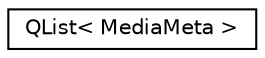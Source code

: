 digraph "类继承关系图"
{
  edge [fontname="Helvetica",fontsize="10",labelfontname="Helvetica",labelfontsize="10"];
  node [fontname="Helvetica",fontsize="10",shape=record];
  rankdir="LR";
  Node0 [label="QList\< MediaMeta \>",height=0.2,width=0.4,color="black", fillcolor="white", style="filled",URL="$class_q_list.html"];
}
